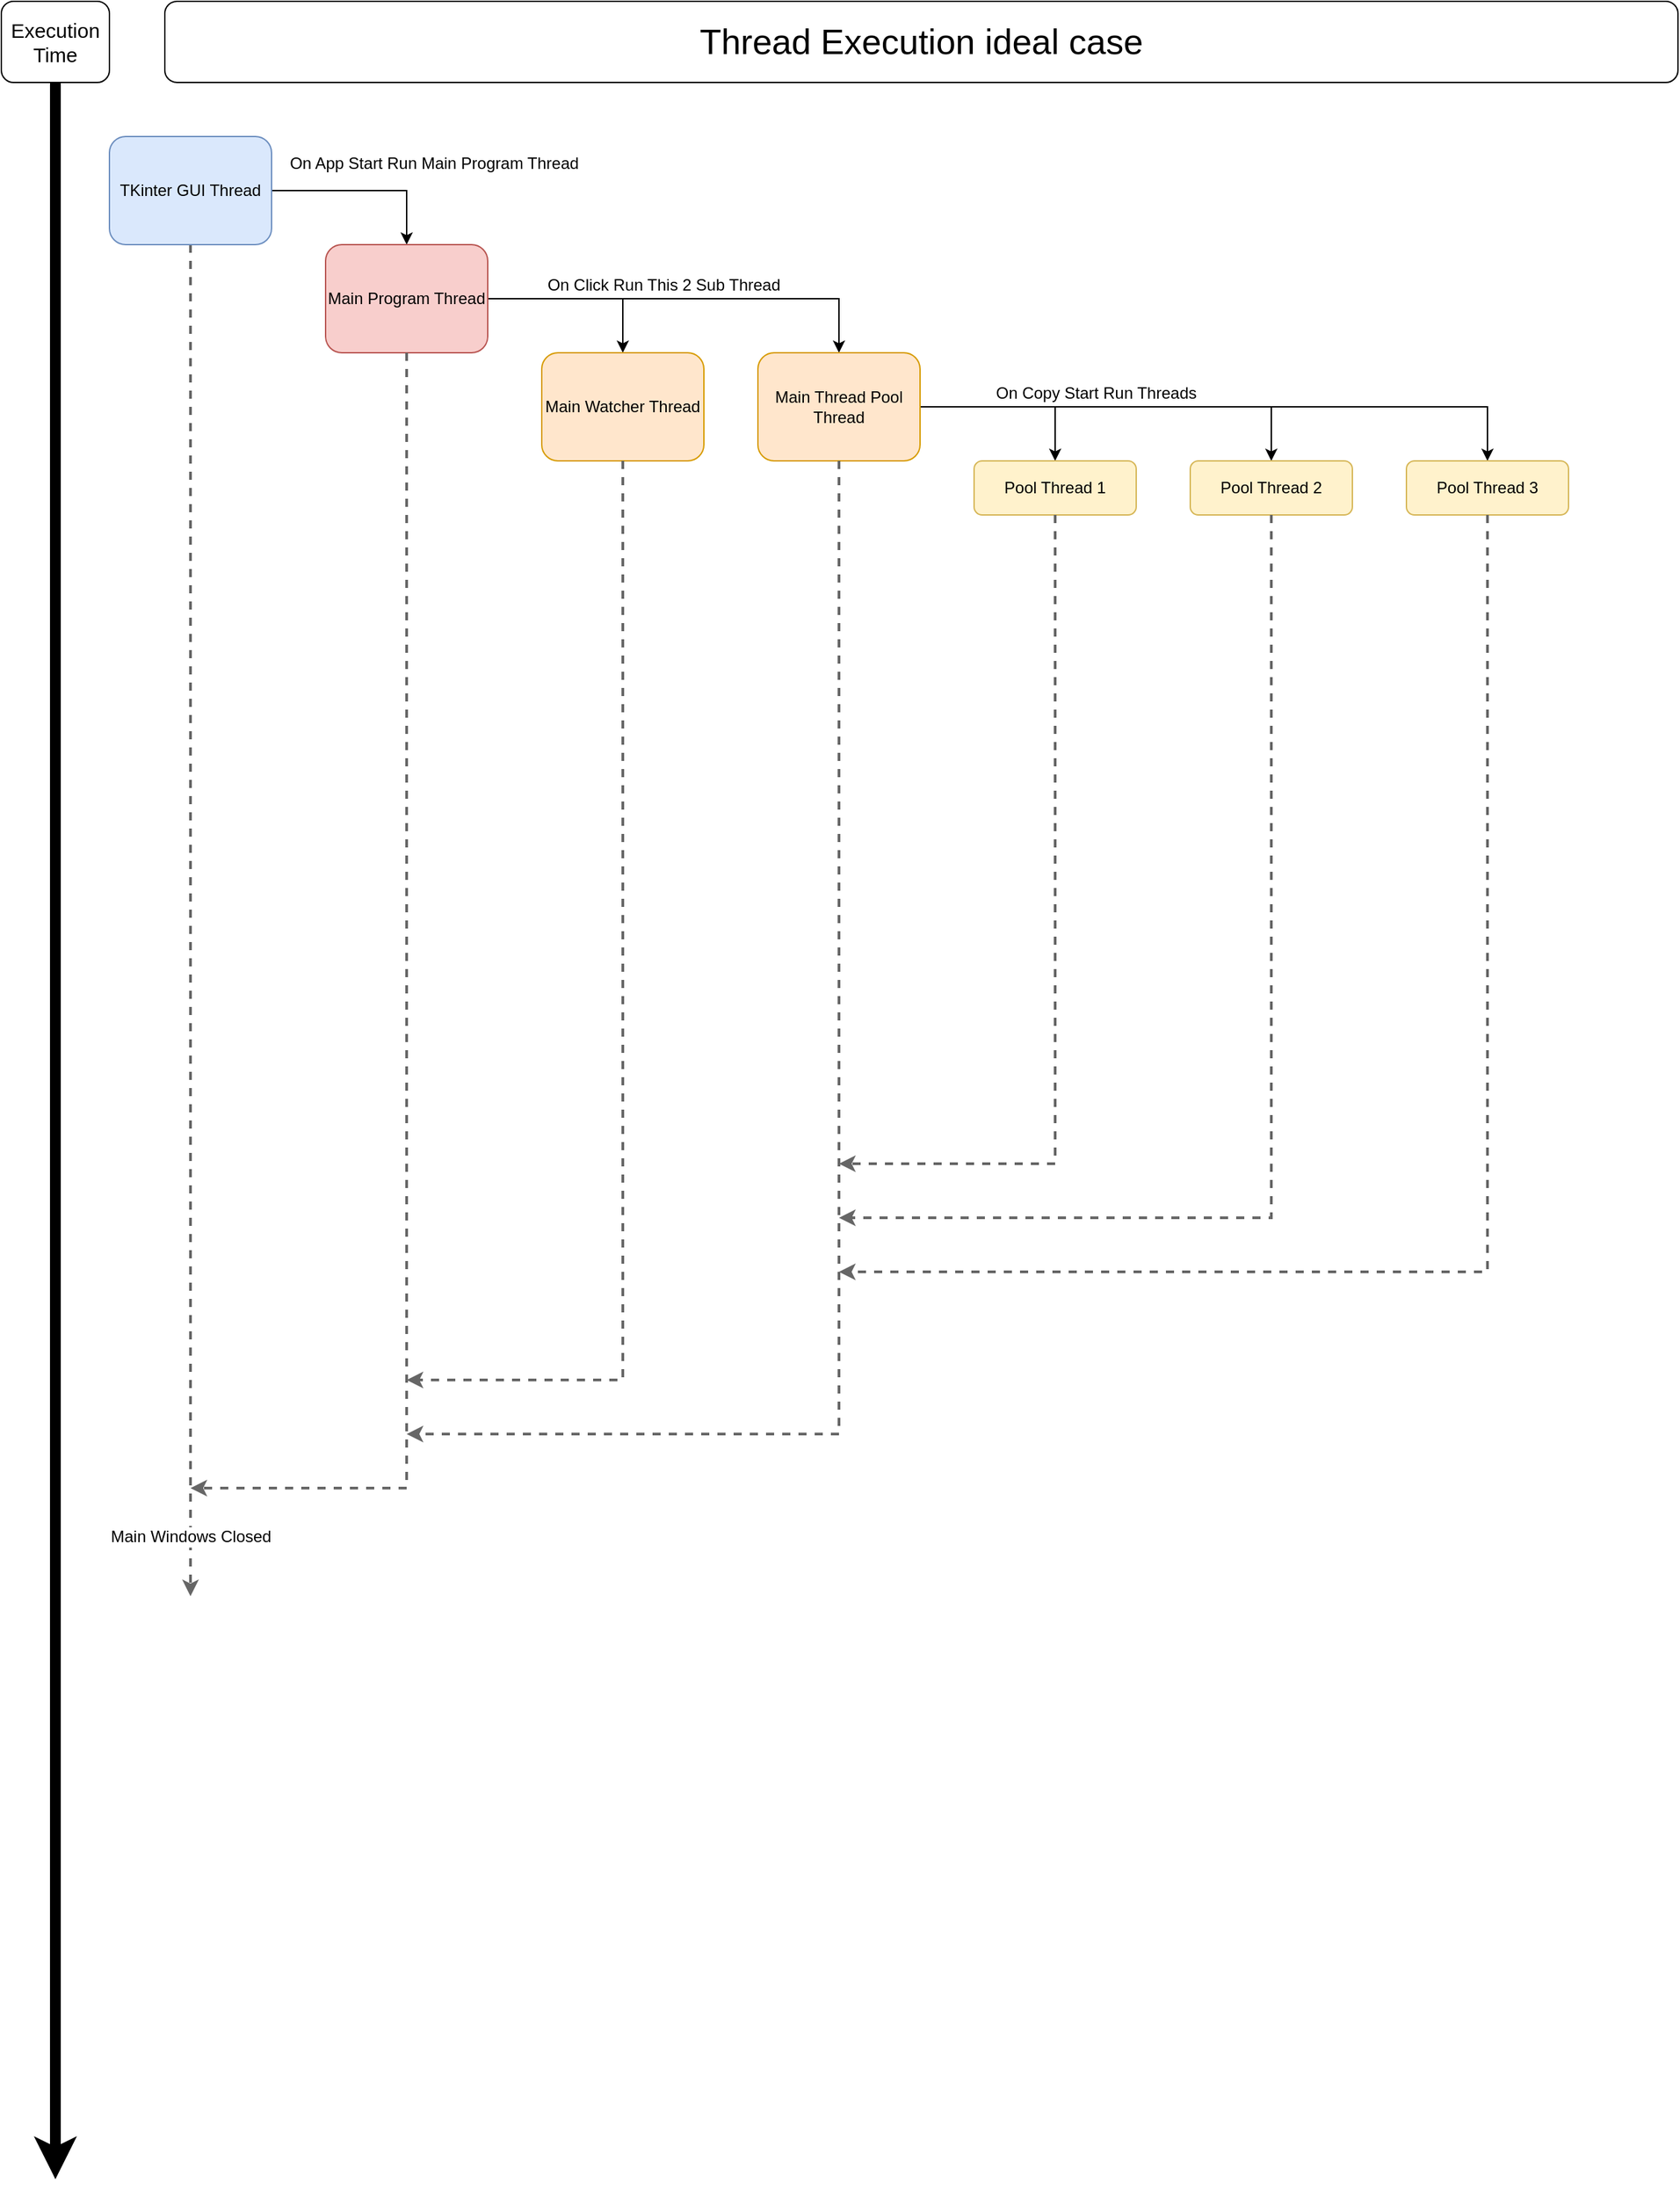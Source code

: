 <mxfile version="21.2.8" type="device">
  <diagram name="Page-1" id="ymSuN-ZyJhWG2fc5j15q">
    <mxGraphModel dx="1175" dy="1953" grid="1" gridSize="10" guides="1" tooltips="1" connect="1" arrows="1" fold="1" page="1" pageScale="1" pageWidth="827" pageHeight="1169" math="0" shadow="0">
      <root>
        <mxCell id="0" />
        <mxCell id="1" parent="0" />
        <mxCell id="BRfnsDcs4DEsO94Z_U3y-1" value="" style="endArrow=classic;html=1;rounded=0;strokeWidth=8;exitX=0.5;exitY=1;exitDx=0;exitDy=0;" edge="1" parent="1" source="BRfnsDcs4DEsO94Z_U3y-26">
          <mxGeometry width="50" height="50" relative="1" as="geometry">
            <mxPoint x="40" y="80" as="sourcePoint" />
            <mxPoint x="40" y="1591.333" as="targetPoint" />
          </mxGeometry>
        </mxCell>
        <mxCell id="BRfnsDcs4DEsO94Z_U3y-4" style="edgeStyle=orthogonalEdgeStyle;rounded=0;orthogonalLoop=1;jettySize=auto;html=1;entryX=0.5;entryY=0;entryDx=0;entryDy=0;" edge="1" parent="1" source="BRfnsDcs4DEsO94Z_U3y-2" target="BRfnsDcs4DEsO94Z_U3y-3">
          <mxGeometry relative="1" as="geometry">
            <Array as="points">
              <mxPoint x="300" y="120" />
            </Array>
          </mxGeometry>
        </mxCell>
        <mxCell id="BRfnsDcs4DEsO94Z_U3y-28" value="On App Start Run Main Program Thread" style="edgeLabel;html=1;align=center;verticalAlign=middle;resizable=0;points=[];fontSize=12;" vertex="1" connectable="0" parent="BRfnsDcs4DEsO94Z_U3y-4">
          <mxGeometry x="-0.09" y="2" relative="1" as="geometry">
            <mxPoint x="56" y="-18" as="offset" />
          </mxGeometry>
        </mxCell>
        <mxCell id="BRfnsDcs4DEsO94Z_U3y-11" style="edgeStyle=orthogonalEdgeStyle;rounded=0;orthogonalLoop=1;jettySize=auto;html=1;dashed=1;strokeWidth=2;fillColor=#f5f5f5;strokeColor=#666666;fontStyle=1" edge="1" parent="1" source="BRfnsDcs4DEsO94Z_U3y-2">
          <mxGeometry relative="1" as="geometry">
            <mxPoint x="140" y="1160" as="targetPoint" />
            <Array as="points">
              <mxPoint x="140" y="420" />
              <mxPoint x="140" y="420" />
            </Array>
          </mxGeometry>
        </mxCell>
        <mxCell id="BRfnsDcs4DEsO94Z_U3y-27" value="Main Windows Closed" style="edgeLabel;html=1;align=center;verticalAlign=middle;resizable=0;points=[];fontSize=12;" vertex="1" connectable="0" parent="BRfnsDcs4DEsO94Z_U3y-11">
          <mxGeometry x="0.911" relative="1" as="geometry">
            <mxPoint as="offset" />
          </mxGeometry>
        </mxCell>
        <mxCell id="BRfnsDcs4DEsO94Z_U3y-2" value="TKinter GUI Thread" style="rounded=1;whiteSpace=wrap;html=1;fillColor=#dae8fc;strokeColor=#6c8ebf;" vertex="1" parent="1">
          <mxGeometry x="80" y="80" width="120" height="80" as="geometry" />
        </mxCell>
        <mxCell id="BRfnsDcs4DEsO94Z_U3y-7" value="" style="edgeStyle=orthogonalEdgeStyle;rounded=0;orthogonalLoop=1;jettySize=auto;html=1;" edge="1" parent="1" source="BRfnsDcs4DEsO94Z_U3y-3" target="BRfnsDcs4DEsO94Z_U3y-6">
          <mxGeometry relative="1" as="geometry">
            <Array as="points">
              <mxPoint x="460" y="200" />
            </Array>
          </mxGeometry>
        </mxCell>
        <mxCell id="BRfnsDcs4DEsO94Z_U3y-10" style="edgeStyle=orthogonalEdgeStyle;rounded=0;orthogonalLoop=1;jettySize=auto;html=1;entryX=0.5;entryY=0;entryDx=0;entryDy=0;" edge="1" parent="1" source="BRfnsDcs4DEsO94Z_U3y-3" target="BRfnsDcs4DEsO94Z_U3y-9">
          <mxGeometry relative="1" as="geometry" />
        </mxCell>
        <mxCell id="BRfnsDcs4DEsO94Z_U3y-3" value="Main Program Thread" style="rounded=1;whiteSpace=wrap;html=1;fillColor=#f8cecc;strokeColor=#b85450;" vertex="1" parent="1">
          <mxGeometry x="240" y="160" width="120" height="80" as="geometry" />
        </mxCell>
        <mxCell id="BRfnsDcs4DEsO94Z_U3y-6" value="Main Watcher Thread" style="whiteSpace=wrap;html=1;fillColor=#ffe6cc;strokeColor=#d79b00;rounded=1;" vertex="1" parent="1">
          <mxGeometry x="400" y="240" width="120" height="80" as="geometry" />
        </mxCell>
        <mxCell id="BRfnsDcs4DEsO94Z_U3y-17" value="" style="edgeStyle=orthogonalEdgeStyle;rounded=0;orthogonalLoop=1;jettySize=auto;html=1;entryX=0.5;entryY=0;entryDx=0;entryDy=0;" edge="1" parent="1" source="BRfnsDcs4DEsO94Z_U3y-9" target="BRfnsDcs4DEsO94Z_U3y-16">
          <mxGeometry relative="1" as="geometry" />
        </mxCell>
        <mxCell id="BRfnsDcs4DEsO94Z_U3y-20" style="edgeStyle=orthogonalEdgeStyle;rounded=0;orthogonalLoop=1;jettySize=auto;html=1;entryX=0.5;entryY=0;entryDx=0;entryDy=0;" edge="1" parent="1" source="BRfnsDcs4DEsO94Z_U3y-9" target="BRfnsDcs4DEsO94Z_U3y-18">
          <mxGeometry relative="1" as="geometry" />
        </mxCell>
        <mxCell id="BRfnsDcs4DEsO94Z_U3y-21" style="edgeStyle=orthogonalEdgeStyle;rounded=0;orthogonalLoop=1;jettySize=auto;html=1;entryX=0.5;entryY=0;entryDx=0;entryDy=0;" edge="1" parent="1" source="BRfnsDcs4DEsO94Z_U3y-9" target="BRfnsDcs4DEsO94Z_U3y-19">
          <mxGeometry relative="1" as="geometry" />
        </mxCell>
        <mxCell id="BRfnsDcs4DEsO94Z_U3y-9" value="Main Thread Pool Thread" style="whiteSpace=wrap;html=1;fillColor=#ffe6cc;strokeColor=#d79b00;rounded=1;" vertex="1" parent="1">
          <mxGeometry x="560" y="240" width="120" height="80" as="geometry" />
        </mxCell>
        <mxCell id="BRfnsDcs4DEsO94Z_U3y-12" style="edgeStyle=orthogonalEdgeStyle;rounded=0;orthogonalLoop=1;jettySize=auto;html=1;dashed=1;strokeWidth=2;fillColor=#f5f5f5;strokeColor=#666666;fontStyle=1;exitX=0.5;exitY=1;exitDx=0;exitDy=0;" edge="1" parent="1" source="BRfnsDcs4DEsO94Z_U3y-3">
          <mxGeometry relative="1" as="geometry">
            <mxPoint x="140" y="1080" as="targetPoint" />
            <mxPoint x="299.5" y="260" as="sourcePoint" />
            <Array as="points">
              <mxPoint x="300" y="1080" />
            </Array>
          </mxGeometry>
        </mxCell>
        <mxCell id="BRfnsDcs4DEsO94Z_U3y-13" style="edgeStyle=orthogonalEdgeStyle;rounded=0;orthogonalLoop=1;jettySize=auto;html=1;dashed=1;strokeWidth=2;fillColor=#f5f5f5;strokeColor=#666666;fontStyle=1;exitX=0.5;exitY=1;exitDx=0;exitDy=0;" edge="1" parent="1" source="BRfnsDcs4DEsO94Z_U3y-6">
          <mxGeometry relative="1" as="geometry">
            <mxPoint x="300" y="1000" as="targetPoint" />
            <mxPoint x="459.5" y="330" as="sourcePoint" />
            <Array as="points">
              <mxPoint x="460" y="1000" />
            </Array>
          </mxGeometry>
        </mxCell>
        <mxCell id="BRfnsDcs4DEsO94Z_U3y-14" style="edgeStyle=orthogonalEdgeStyle;rounded=0;orthogonalLoop=1;jettySize=auto;html=1;dashed=1;strokeWidth=2;fillColor=#f5f5f5;strokeColor=#666666;fontStyle=1;exitX=0.5;exitY=1;exitDx=0;exitDy=0;" edge="1" parent="1" source="BRfnsDcs4DEsO94Z_U3y-9">
          <mxGeometry relative="1" as="geometry">
            <mxPoint x="300" y="1040" as="targetPoint" />
            <mxPoint x="620" y="330" as="sourcePoint" />
            <Array as="points">
              <mxPoint x="620" y="1040" />
            </Array>
          </mxGeometry>
        </mxCell>
        <mxCell id="BRfnsDcs4DEsO94Z_U3y-16" value="Pool Thread 1" style="whiteSpace=wrap;html=1;fillColor=#fff2cc;strokeColor=#d6b656;rounded=1;" vertex="1" parent="1">
          <mxGeometry x="720" y="320" width="120" height="40" as="geometry" />
        </mxCell>
        <mxCell id="BRfnsDcs4DEsO94Z_U3y-18" value="Pool Thread 2" style="whiteSpace=wrap;html=1;fillColor=#fff2cc;strokeColor=#d6b656;rounded=1;" vertex="1" parent="1">
          <mxGeometry x="880" y="320" width="120" height="40" as="geometry" />
        </mxCell>
        <mxCell id="BRfnsDcs4DEsO94Z_U3y-19" value="Pool Thread 3" style="whiteSpace=wrap;html=1;fillColor=#fff2cc;strokeColor=#d6b656;rounded=1;" vertex="1" parent="1">
          <mxGeometry x="1040" y="320" width="120" height="40" as="geometry" />
        </mxCell>
        <mxCell id="BRfnsDcs4DEsO94Z_U3y-22" style="edgeStyle=orthogonalEdgeStyle;rounded=0;orthogonalLoop=1;jettySize=auto;html=1;dashed=1;strokeWidth=2;fillColor=#f5f5f5;strokeColor=#666666;fontStyle=1;exitX=0.5;exitY=1;exitDx=0;exitDy=0;" edge="1" parent="1" source="BRfnsDcs4DEsO94Z_U3y-16">
          <mxGeometry relative="1" as="geometry">
            <mxPoint x="620" y="840" as="targetPoint" />
            <mxPoint x="790" y="380" as="sourcePoint" />
            <Array as="points">
              <mxPoint x="780" y="840" />
            </Array>
          </mxGeometry>
        </mxCell>
        <mxCell id="BRfnsDcs4DEsO94Z_U3y-23" style="edgeStyle=orthogonalEdgeStyle;rounded=0;orthogonalLoop=1;jettySize=auto;html=1;dashed=1;strokeWidth=2;fillColor=#f5f5f5;strokeColor=#666666;fontStyle=1;exitX=0.5;exitY=1;exitDx=0;exitDy=0;" edge="1" parent="1" source="BRfnsDcs4DEsO94Z_U3y-18">
          <mxGeometry relative="1" as="geometry">
            <mxPoint x="620" y="880" as="targetPoint" />
            <mxPoint x="780" y="400" as="sourcePoint" />
            <Array as="points">
              <mxPoint x="940" y="880" />
            </Array>
          </mxGeometry>
        </mxCell>
        <mxCell id="BRfnsDcs4DEsO94Z_U3y-24" style="edgeStyle=orthogonalEdgeStyle;rounded=0;orthogonalLoop=1;jettySize=auto;html=1;dashed=1;strokeWidth=2;fillColor=#f5f5f5;strokeColor=#666666;fontStyle=1;exitX=0.5;exitY=1;exitDx=0;exitDy=0;" edge="1" parent="1" source="BRfnsDcs4DEsO94Z_U3y-19">
          <mxGeometry relative="1" as="geometry">
            <mxPoint x="619.97" y="920" as="targetPoint" />
            <mxPoint x="939.97" y="400" as="sourcePoint" />
            <Array as="points">
              <mxPoint x="1100" y="920" />
            </Array>
          </mxGeometry>
        </mxCell>
        <mxCell id="BRfnsDcs4DEsO94Z_U3y-25" value="Thread Execution ideal case" style="rounded=1;whiteSpace=wrap;html=1;fontSize=26;" vertex="1" parent="1">
          <mxGeometry x="121" y="-20" width="1120" height="60" as="geometry" />
        </mxCell>
        <mxCell id="BRfnsDcs4DEsO94Z_U3y-26" value="Execution Time" style="rounded=1;whiteSpace=wrap;html=1;fontSize=15;" vertex="1" parent="1">
          <mxGeometry y="-20" width="80" height="60" as="geometry" />
        </mxCell>
        <mxCell id="BRfnsDcs4DEsO94Z_U3y-29" value="On Click Run This 2 Sub Thread" style="edgeLabel;html=1;align=center;verticalAlign=middle;resizable=0;points=[];fontSize=12;" vertex="1" connectable="0" parent="1">
          <mxGeometry x="489.996" y="190" as="geometry" />
        </mxCell>
        <mxCell id="BRfnsDcs4DEsO94Z_U3y-30" value="On Copy Start Run Threads" style="edgeLabel;html=1;align=center;verticalAlign=middle;resizable=0;points=[];fontSize=12;" vertex="1" connectable="0" parent="1">
          <mxGeometry x="809.996" y="270" as="geometry" />
        </mxCell>
      </root>
    </mxGraphModel>
  </diagram>
</mxfile>
